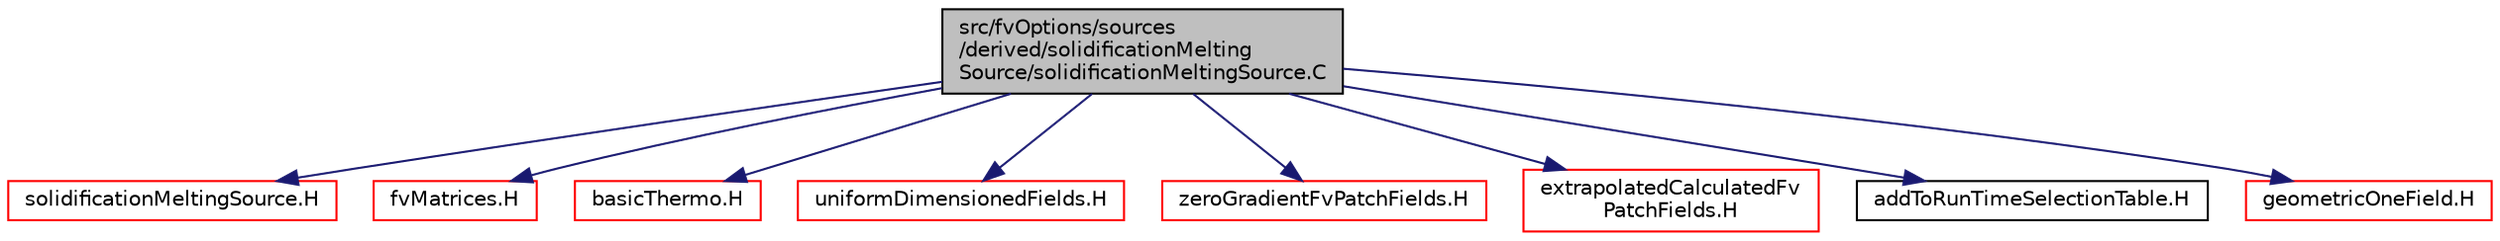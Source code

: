 digraph "src/fvOptions/sources/derived/solidificationMeltingSource/solidificationMeltingSource.C"
{
  bgcolor="transparent";
  edge [fontname="Helvetica",fontsize="10",labelfontname="Helvetica",labelfontsize="10"];
  node [fontname="Helvetica",fontsize="10",shape=record];
  Node1 [label="src/fvOptions/sources\l/derived/solidificationMelting\lSource/solidificationMeltingSource.C",height=0.2,width=0.4,color="black", fillcolor="grey75", style="filled", fontcolor="black"];
  Node1 -> Node2 [color="midnightblue",fontsize="10",style="solid",fontname="Helvetica"];
  Node2 [label="solidificationMeltingSource.H",height=0.2,width=0.4,color="red",URL="$a06598.html"];
  Node1 -> Node3 [color="midnightblue",fontsize="10",style="solid",fontname="Helvetica"];
  Node3 [label="fvMatrices.H",height=0.2,width=0.4,color="red",URL="$a05938.html",tooltip="A special matrix type and solver, designed for finite volume solutions of scalar equations. "];
  Node1 -> Node4 [color="midnightblue",fontsize="10",style="solid",fontname="Helvetica"];
  Node4 [label="basicThermo.H",height=0.2,width=0.4,color="red",URL="$a10071.html"];
  Node1 -> Node5 [color="midnightblue",fontsize="10",style="solid",fontname="Helvetica"];
  Node5 [label="uniformDimensionedFields.H",height=0.2,width=0.4,color="red",URL="$a08454.html"];
  Node1 -> Node6 [color="midnightblue",fontsize="10",style="solid",fontname="Helvetica"];
  Node6 [label="zeroGradientFvPatchFields.H",height=0.2,width=0.4,color="red",URL="$a05350.html"];
  Node1 -> Node7 [color="midnightblue",fontsize="10",style="solid",fontname="Helvetica"];
  Node7 [label="extrapolatedCalculatedFv\lPatchFields.H",height=0.2,width=0.4,color="red",URL="$a05319.html"];
  Node1 -> Node8 [color="midnightblue",fontsize="10",style="solid",fontname="Helvetica"];
  Node8 [label="addToRunTimeSelectionTable.H",height=0.2,width=0.4,color="black",URL="$a08150.html",tooltip="Macros for easy insertion into run-time selection tables. "];
  Node1 -> Node9 [color="midnightblue",fontsize="10",style="solid",fontname="Helvetica"];
  Node9 [label="geometricOneField.H",height=0.2,width=0.4,color="red",URL="$a08339.html"];
}
